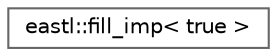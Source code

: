 digraph "类继承关系图"
{
 // LATEX_PDF_SIZE
  bgcolor="transparent";
  edge [fontname=Helvetica,fontsize=10,labelfontname=Helvetica,labelfontsize=10];
  node [fontname=Helvetica,fontsize=10,shape=box,height=0.2,width=0.4];
  rankdir="LR";
  Node0 [id="Node000000",label="eastl::fill_imp\< true \>",height=0.2,width=0.4,color="grey40", fillcolor="white", style="filled",URL="$structeastl_1_1fill__imp_3_01true_01_4.html",tooltip=" "];
}
